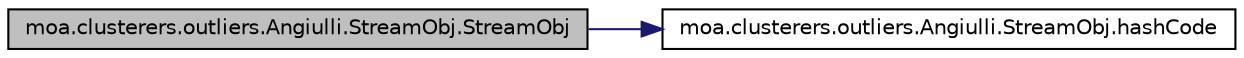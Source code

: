 digraph G
{
  edge [fontname="Helvetica",fontsize="10",labelfontname="Helvetica",labelfontsize="10"];
  node [fontname="Helvetica",fontsize="10",shape=record];
  rankdir=LR;
  Node1 [label="moa.clusterers.outliers.Angiulli.StreamObj.StreamObj",height=0.2,width=0.4,color="black", fillcolor="grey75", style="filled" fontcolor="black"];
  Node1 -> Node2 [color="midnightblue",fontsize="10",style="solid",fontname="Helvetica"];
  Node2 [label="moa.clusterers.outliers.Angiulli.StreamObj.hashCode",height=0.2,width=0.4,color="black", fillcolor="white", style="filled",URL="$classmoa_1_1clusterers_1_1outliers_1_1Angiulli_1_1StreamObj.html#a270cbd085a1966549640d85b3c98b5c6"];
}
